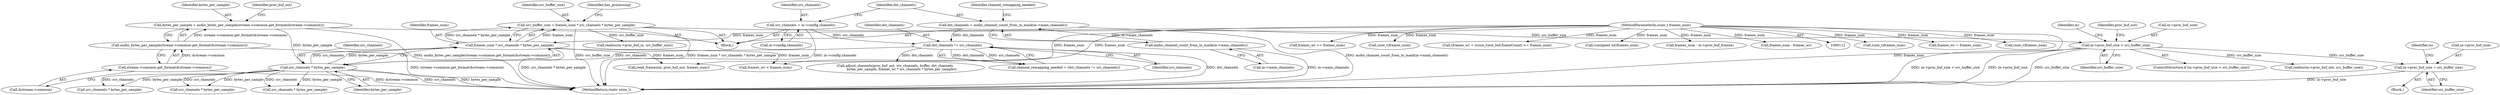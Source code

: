 digraph "1_Android_7df7ec13b1d222ac3a66797fbe432605ea8f973f@pointer" {
"1000442" [label="(Call,in->proc_buf_size = src_buffer_size)"];
"1000436" [label="(Call,in->proc_buf_size < src_buffer_size)"];
"1000173" [label="(Call,src_buffer_size = frames_num * src_channels * bytes_per_sample)"];
"1000175" [label="(Call,frames_num * src_channels * bytes_per_sample)"];
"1000115" [label="(MethodParameterIn,ssize_t frames_num)"];
"1000177" [label="(Call,src_channels * bytes_per_sample)"];
"1000169" [label="(Call,dst_channels != src_channels)"];
"1000160" [label="(Call,dst_channels = audio_channel_count_from_in_mask(in->main_channels))"];
"1000162" [label="(Call,audio_channel_count_from_in_mask(in->main_channels))"];
"1000152" [label="(Call,src_channels = in->config.channels)"];
"1000128" [label="(Call,bytes_per_sample = audio_bytes_per_sample(stream->common.get_format(&stream->common)))"];
"1000130" [label="(Call,audio_bytes_per_sample(stream->common.get_format(&stream->common)))"];
"1000131" [label="(Call,stream->common.get_format(&stream->common))"];
"1000436" [label="(Call,in->proc_buf_size < src_buffer_size)"];
"1000178" [label="(Identifier,src_channels)"];
"1000167" [label="(Call,channel_remapping_needed = (dst_channels != src_channels))"];
"1000203" [label="(Call,(size_t)frames_num)"];
"1000427" [label="(Call,frames_wr = frames_num)"];
"1000116" [label="(Block,)"];
"1000174" [label="(Identifier,src_buffer_size)"];
"1000161" [label="(Identifier,dst_channels)"];
"1000131" [label="(Call,stream->common.get_format(&stream->common))"];
"1000442" [label="(Call,in->proc_buf_size = src_buffer_size)"];
"1000175" [label="(Call,frames_num * src_channels * bytes_per_sample)"];
"1000464" [label="(Identifier,proc_buf_out)"];
"1000181" [label="(Identifier,has_processing)"];
"1000138" [label="(Identifier,proc_buf_out)"];
"1000173" [label="(Call,src_buffer_size = frames_num * src_channels * bytes_per_sample)"];
"1000211" [label="(Call,(size_t)frames_num)"];
"1000435" [label="(ControlStructure,if (in->proc_buf_size < src_buffer_size))"];
"1000451" [label="(Call,realloc(in->proc_buf_out, src_buffer_size))"];
"1000440" [label="(Identifier,src_buffer_size)"];
"1000177" [label="(Call,src_channels * bytes_per_sample)"];
"1000437" [label="(Call,in->proc_buf_size)"];
"1000444" [label="(Identifier,in)"];
"1000176" [label="(Identifier,frames_num)"];
"1000266" [label="(Call,src_channels * bytes_per_sample)"];
"1000171" [label="(Identifier,src_channels)"];
"1000129" [label="(Identifier,bytes_per_sample)"];
"1000115" [label="(MethodParameterIn,ssize_t frames_num)"];
"1000153" [label="(Identifier,src_channels)"];
"1000470" [label="(Call,read_frames(in, proc_buf_out, frames_num))"];
"1000506" [label="(MethodReturn,static ssize_t)"];
"1000485" [label="(Call,adjust_channels(proc_buf_out, src_channels, buffer, dst_channels,\n            bytes_per_sample, frames_wr * src_channels * bytes_per_sample))"];
"1000184" [label="(Call,frames_wr < frames_num)"];
"1000475" [label="(Call,frames_wr <= frames_num)"];
"1000170" [label="(Identifier,dst_channels)"];
"1000372" [label="(Call,src_channels * bytes_per_sample)"];
"1000193" [label="(Call,(size_t)frames_num)"];
"1000130" [label="(Call,audio_bytes_per_sample(stream->common.get_format(&stream->common)))"];
"1000399" [label="(Call,(frames_wr + (ssize_t)out_buf.frameCount) <= frames_num)"];
"1000424" [label="(Call,(unsigned int)frames_num)"];
"1000493" [label="(Call,src_channels * bytes_per_sample)"];
"1000446" [label="(Identifier,src_buffer_size)"];
"1000163" [label="(Call,in->main_channels)"];
"1000218" [label="(Call,realloc(in->proc_buf_in, src_buffer_size))"];
"1000152" [label="(Call,src_channels = in->config.channels)"];
"1000154" [label="(Call,in->config.channels)"];
"1000162" [label="(Call,audio_channel_count_from_in_mask(in->main_channels))"];
"1000441" [label="(Block,)"];
"1000168" [label="(Identifier,channel_remapping_needed)"];
"1000179" [label="(Identifier,bytes_per_sample)"];
"1000160" [label="(Call,dst_channels = audio_channel_count_from_in_mask(in->main_channels))"];
"1000269" [label="(Call,frames_num - in->proc_buf_frames)"];
"1000449" [label="(Identifier,in)"];
"1000306" [label="(Call,frames_num - frames_wr)"];
"1000169" [label="(Call,dst_channels != src_channels)"];
"1000443" [label="(Call,in->proc_buf_size)"];
"1000132" [label="(Call,&stream->common)"];
"1000128" [label="(Call,bytes_per_sample = audio_bytes_per_sample(stream->common.get_format(&stream->common)))"];
"1000442" -> "1000441"  [label="AST: "];
"1000442" -> "1000446"  [label="CFG: "];
"1000443" -> "1000442"  [label="AST: "];
"1000446" -> "1000442"  [label="AST: "];
"1000449" -> "1000442"  [label="CFG: "];
"1000442" -> "1000506"  [label="DDG: in->proc_buf_size"];
"1000436" -> "1000442"  [label="DDG: src_buffer_size"];
"1000436" -> "1000435"  [label="AST: "];
"1000436" -> "1000440"  [label="CFG: "];
"1000437" -> "1000436"  [label="AST: "];
"1000440" -> "1000436"  [label="AST: "];
"1000444" -> "1000436"  [label="CFG: "];
"1000464" -> "1000436"  [label="CFG: "];
"1000436" -> "1000506"  [label="DDG: in->proc_buf_size < src_buffer_size"];
"1000436" -> "1000506"  [label="DDG: in->proc_buf_size"];
"1000436" -> "1000506"  [label="DDG: src_buffer_size"];
"1000173" -> "1000436"  [label="DDG: src_buffer_size"];
"1000436" -> "1000451"  [label="DDG: src_buffer_size"];
"1000173" -> "1000116"  [label="AST: "];
"1000173" -> "1000175"  [label="CFG: "];
"1000174" -> "1000173"  [label="AST: "];
"1000175" -> "1000173"  [label="AST: "];
"1000181" -> "1000173"  [label="CFG: "];
"1000173" -> "1000506"  [label="DDG: src_buffer_size"];
"1000173" -> "1000506"  [label="DDG: frames_num * src_channels * bytes_per_sample"];
"1000175" -> "1000173"  [label="DDG: frames_num"];
"1000175" -> "1000173"  [label="DDG: src_channels * bytes_per_sample"];
"1000173" -> "1000218"  [label="DDG: src_buffer_size"];
"1000175" -> "1000177"  [label="CFG: "];
"1000176" -> "1000175"  [label="AST: "];
"1000177" -> "1000175"  [label="AST: "];
"1000175" -> "1000506"  [label="DDG: src_channels * bytes_per_sample"];
"1000115" -> "1000175"  [label="DDG: frames_num"];
"1000177" -> "1000175"  [label="DDG: src_channels"];
"1000177" -> "1000175"  [label="DDG: bytes_per_sample"];
"1000175" -> "1000184"  [label="DDG: frames_num"];
"1000175" -> "1000470"  [label="DDG: frames_num"];
"1000115" -> "1000112"  [label="AST: "];
"1000115" -> "1000506"  [label="DDG: frames_num"];
"1000115" -> "1000184"  [label="DDG: frames_num"];
"1000115" -> "1000193"  [label="DDG: frames_num"];
"1000115" -> "1000203"  [label="DDG: frames_num"];
"1000115" -> "1000211"  [label="DDG: frames_num"];
"1000115" -> "1000269"  [label="DDG: frames_num"];
"1000115" -> "1000306"  [label="DDG: frames_num"];
"1000115" -> "1000399"  [label="DDG: frames_num"];
"1000115" -> "1000424"  [label="DDG: frames_num"];
"1000115" -> "1000427"  [label="DDG: frames_num"];
"1000115" -> "1000470"  [label="DDG: frames_num"];
"1000115" -> "1000475"  [label="DDG: frames_num"];
"1000177" -> "1000179"  [label="CFG: "];
"1000178" -> "1000177"  [label="AST: "];
"1000179" -> "1000177"  [label="AST: "];
"1000177" -> "1000506"  [label="DDG: src_channels"];
"1000177" -> "1000506"  [label="DDG: bytes_per_sample"];
"1000169" -> "1000177"  [label="DDG: src_channels"];
"1000128" -> "1000177"  [label="DDG: bytes_per_sample"];
"1000177" -> "1000266"  [label="DDG: src_channels"];
"1000177" -> "1000266"  [label="DDG: bytes_per_sample"];
"1000177" -> "1000372"  [label="DDG: src_channels"];
"1000177" -> "1000372"  [label="DDG: bytes_per_sample"];
"1000177" -> "1000493"  [label="DDG: src_channels"];
"1000177" -> "1000493"  [label="DDG: bytes_per_sample"];
"1000169" -> "1000167"  [label="AST: "];
"1000169" -> "1000171"  [label="CFG: "];
"1000170" -> "1000169"  [label="AST: "];
"1000171" -> "1000169"  [label="AST: "];
"1000167" -> "1000169"  [label="CFG: "];
"1000169" -> "1000506"  [label="DDG: dst_channels"];
"1000169" -> "1000167"  [label="DDG: dst_channels"];
"1000169" -> "1000167"  [label="DDG: src_channels"];
"1000160" -> "1000169"  [label="DDG: dst_channels"];
"1000152" -> "1000169"  [label="DDG: src_channels"];
"1000169" -> "1000485"  [label="DDG: dst_channels"];
"1000160" -> "1000116"  [label="AST: "];
"1000160" -> "1000162"  [label="CFG: "];
"1000161" -> "1000160"  [label="AST: "];
"1000162" -> "1000160"  [label="AST: "];
"1000168" -> "1000160"  [label="CFG: "];
"1000160" -> "1000506"  [label="DDG: audio_channel_count_from_in_mask(in->main_channels)"];
"1000162" -> "1000160"  [label="DDG: in->main_channels"];
"1000162" -> "1000163"  [label="CFG: "];
"1000163" -> "1000162"  [label="AST: "];
"1000162" -> "1000506"  [label="DDG: in->main_channels"];
"1000152" -> "1000116"  [label="AST: "];
"1000152" -> "1000154"  [label="CFG: "];
"1000153" -> "1000152"  [label="AST: "];
"1000154" -> "1000152"  [label="AST: "];
"1000161" -> "1000152"  [label="CFG: "];
"1000152" -> "1000506"  [label="DDG: in->config.channels"];
"1000128" -> "1000116"  [label="AST: "];
"1000128" -> "1000130"  [label="CFG: "];
"1000129" -> "1000128"  [label="AST: "];
"1000130" -> "1000128"  [label="AST: "];
"1000138" -> "1000128"  [label="CFG: "];
"1000128" -> "1000506"  [label="DDG: audio_bytes_per_sample(stream->common.get_format(&stream->common))"];
"1000130" -> "1000128"  [label="DDG: stream->common.get_format(&stream->common)"];
"1000130" -> "1000131"  [label="CFG: "];
"1000131" -> "1000130"  [label="AST: "];
"1000130" -> "1000506"  [label="DDG: stream->common.get_format(&stream->common)"];
"1000131" -> "1000130"  [label="DDG: &stream->common"];
"1000131" -> "1000132"  [label="CFG: "];
"1000132" -> "1000131"  [label="AST: "];
"1000131" -> "1000506"  [label="DDG: &stream->common"];
}
